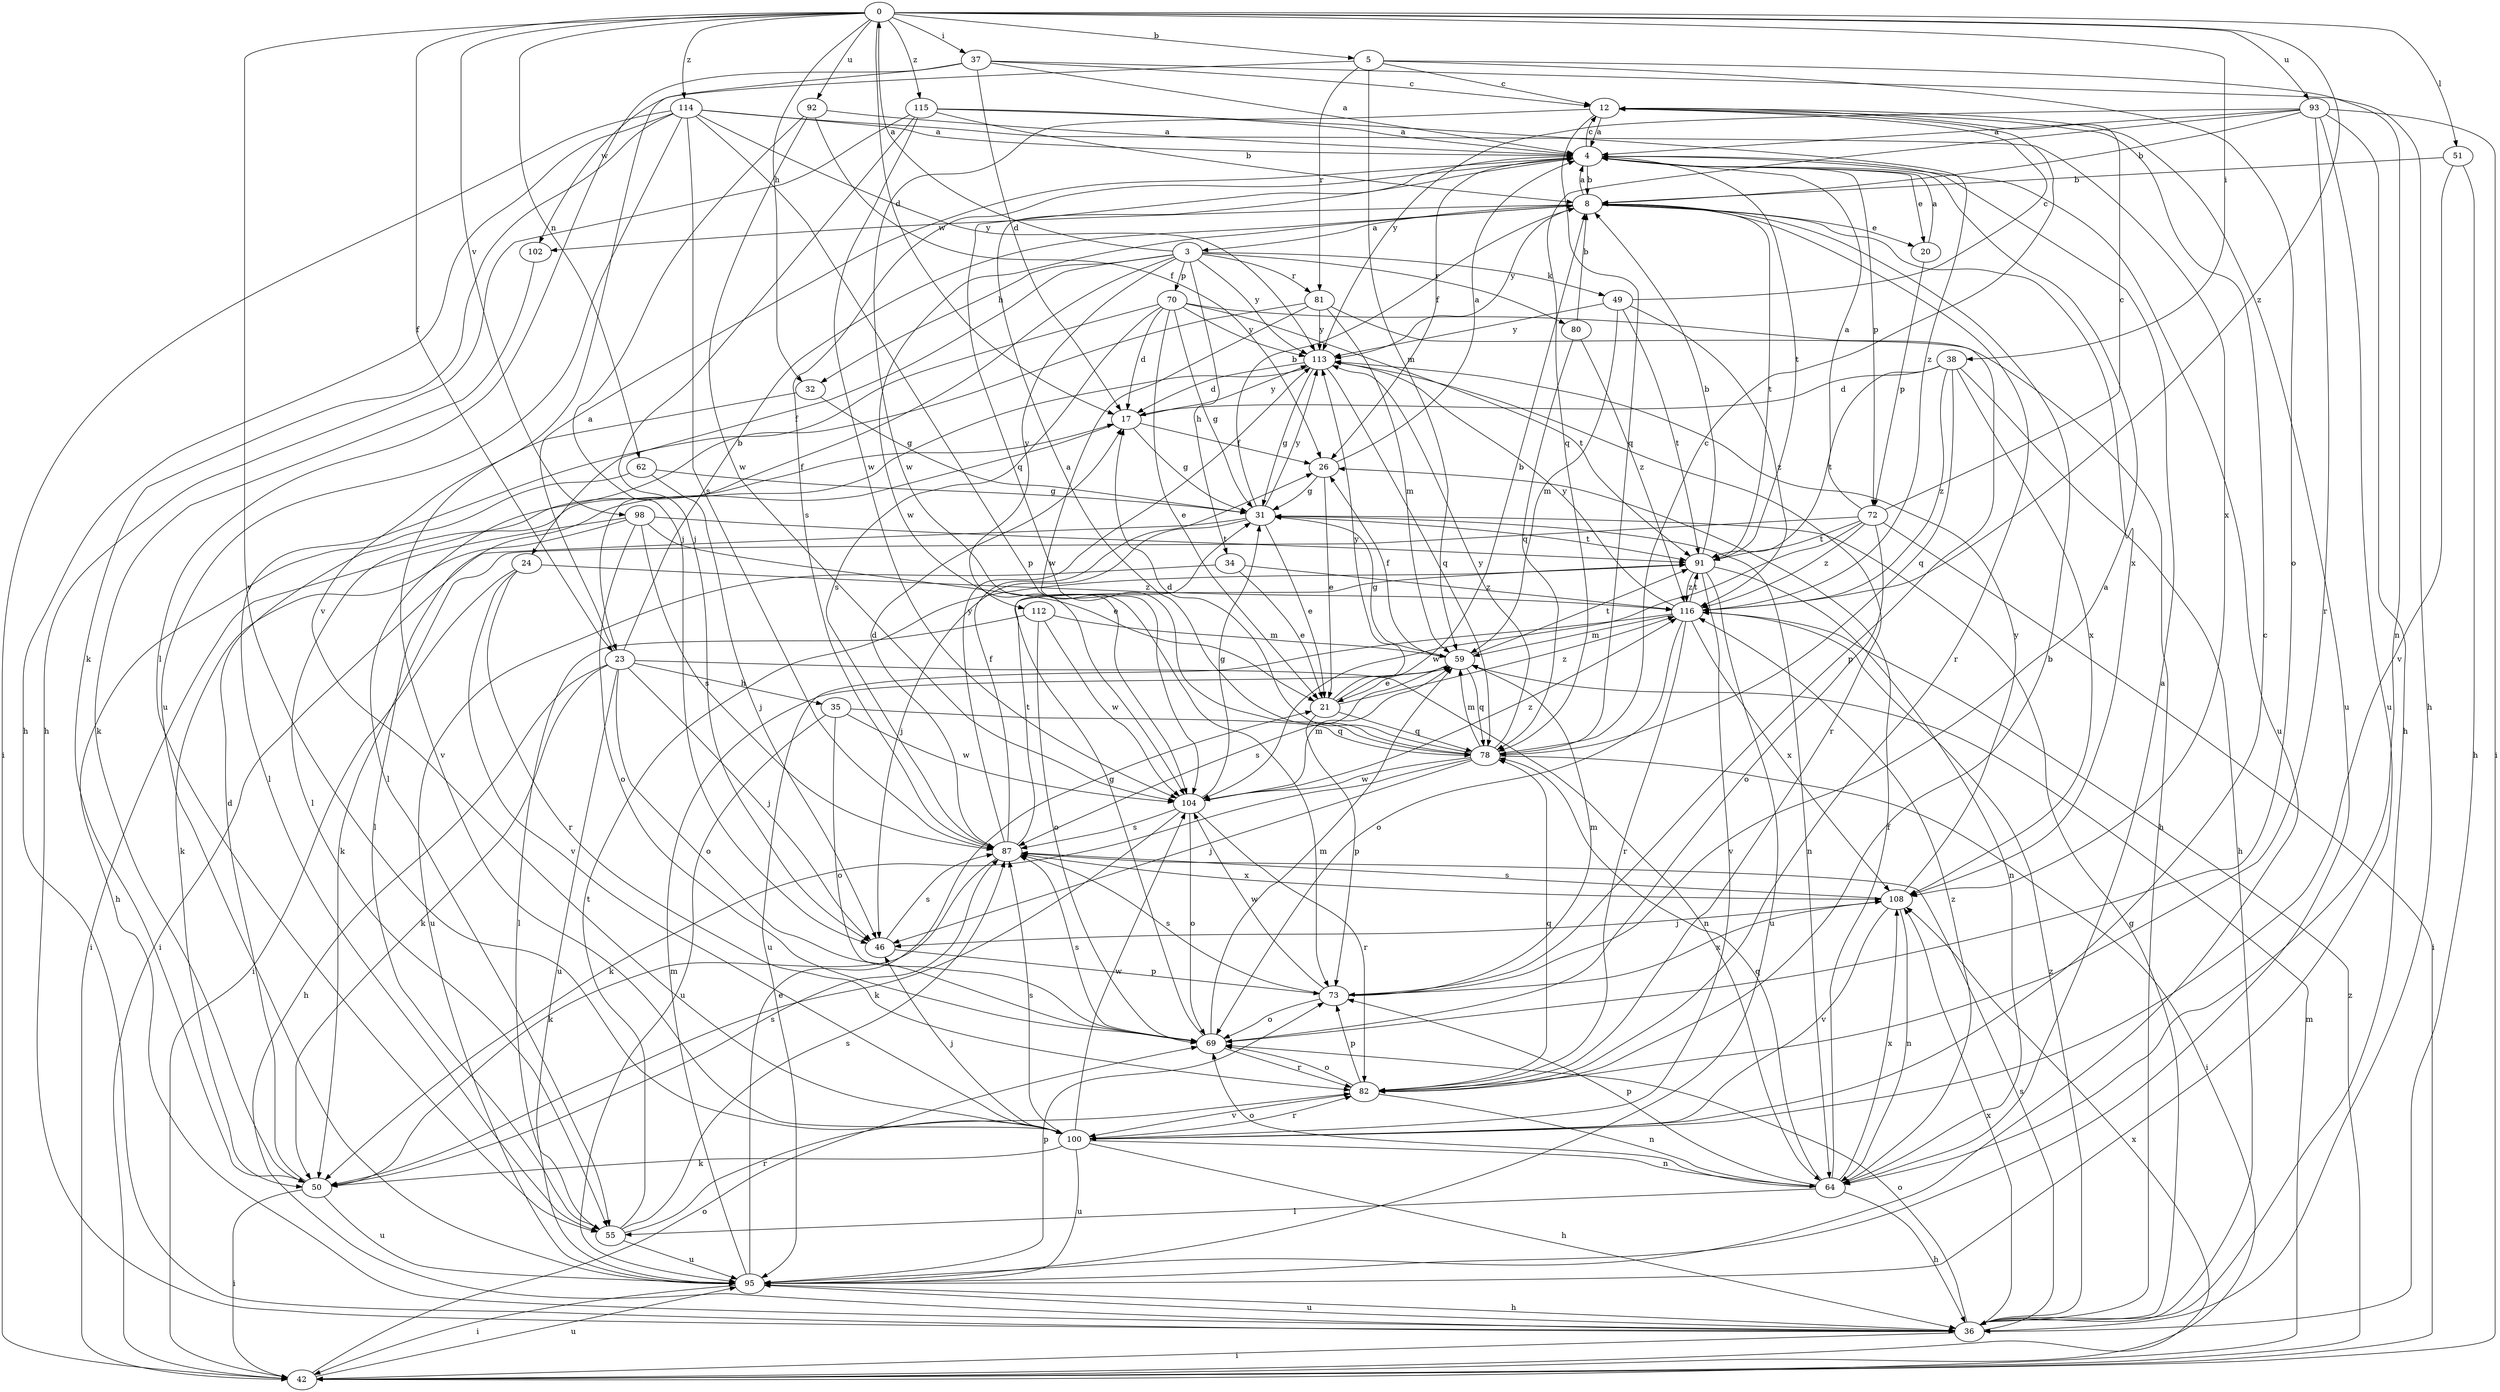 strict digraph  {
0;
3;
4;
5;
8;
12;
17;
20;
21;
23;
24;
26;
31;
32;
34;
35;
36;
37;
38;
42;
46;
49;
50;
51;
55;
59;
62;
64;
69;
70;
72;
73;
78;
80;
81;
82;
87;
91;
92;
93;
95;
98;
100;
102;
104;
108;
112;
113;
114;
115;
116;
0 -> 5  [label=b];
0 -> 17  [label=d];
0 -> 23  [label=f];
0 -> 32  [label=h];
0 -> 37  [label=i];
0 -> 38  [label=i];
0 -> 51  [label=l];
0 -> 62  [label=n];
0 -> 92  [label=u];
0 -> 93  [label=u];
0 -> 98  [label=v];
0 -> 100  [label=v];
0 -> 114  [label=z];
0 -> 115  [label=z];
0 -> 116  [label=z];
3 -> 0  [label=a];
3 -> 23  [label=f];
3 -> 24  [label=f];
3 -> 32  [label=h];
3 -> 34  [label=h];
3 -> 49  [label=k];
3 -> 70  [label=p];
3 -> 80  [label=r];
3 -> 81  [label=r];
3 -> 112  [label=y];
3 -> 113  [label=y];
4 -> 8  [label=b];
4 -> 12  [label=c];
4 -> 20  [label=e];
4 -> 26  [label=f];
4 -> 72  [label=p];
4 -> 78  [label=q];
4 -> 87  [label=s];
4 -> 91  [label=t];
4 -> 95  [label=u];
5 -> 12  [label=c];
5 -> 59  [label=m];
5 -> 64  [label=n];
5 -> 69  [label=o];
5 -> 81  [label=r];
5 -> 102  [label=w];
8 -> 3  [label=a];
8 -> 4  [label=a];
8 -> 20  [label=e];
8 -> 82  [label=r];
8 -> 91  [label=t];
8 -> 102  [label=w];
8 -> 104  [label=w];
8 -> 108  [label=x];
8 -> 113  [label=y];
12 -> 4  [label=a];
12 -> 78  [label=q];
12 -> 95  [label=u];
12 -> 104  [label=w];
17 -> 26  [label=f];
17 -> 31  [label=g];
17 -> 55  [label=l];
17 -> 113  [label=y];
20 -> 4  [label=a];
20 -> 72  [label=p];
21 -> 8  [label=b];
21 -> 73  [label=p];
21 -> 78  [label=q];
21 -> 113  [label=y];
21 -> 116  [label=z];
23 -> 4  [label=a];
23 -> 8  [label=b];
23 -> 35  [label=h];
23 -> 36  [label=h];
23 -> 46  [label=j];
23 -> 50  [label=k];
23 -> 64  [label=n];
23 -> 69  [label=o];
23 -> 95  [label=u];
24 -> 42  [label=i];
24 -> 82  [label=r];
24 -> 100  [label=v];
24 -> 116  [label=z];
26 -> 4  [label=a];
26 -> 21  [label=e];
26 -> 31  [label=g];
31 -> 8  [label=b];
31 -> 21  [label=e];
31 -> 42  [label=i];
31 -> 46  [label=j];
31 -> 64  [label=n];
31 -> 91  [label=t];
31 -> 113  [label=y];
32 -> 31  [label=g];
32 -> 100  [label=v];
34 -> 21  [label=e];
34 -> 95  [label=u];
34 -> 116  [label=z];
35 -> 69  [label=o];
35 -> 78  [label=q];
35 -> 95  [label=u];
35 -> 104  [label=w];
36 -> 31  [label=g];
36 -> 42  [label=i];
36 -> 69  [label=o];
36 -> 87  [label=s];
36 -> 95  [label=u];
36 -> 108  [label=x];
36 -> 116  [label=z];
37 -> 4  [label=a];
37 -> 12  [label=c];
37 -> 17  [label=d];
37 -> 36  [label=h];
37 -> 55  [label=l];
37 -> 100  [label=v];
38 -> 17  [label=d];
38 -> 36  [label=h];
38 -> 78  [label=q];
38 -> 91  [label=t];
38 -> 108  [label=x];
38 -> 116  [label=z];
42 -> 59  [label=m];
42 -> 69  [label=o];
42 -> 95  [label=u];
42 -> 108  [label=x];
42 -> 116  [label=z];
46 -> 73  [label=p];
46 -> 87  [label=s];
49 -> 12  [label=c];
49 -> 59  [label=m];
49 -> 91  [label=t];
49 -> 113  [label=y];
49 -> 116  [label=z];
50 -> 17  [label=d];
50 -> 42  [label=i];
50 -> 87  [label=s];
50 -> 95  [label=u];
51 -> 8  [label=b];
51 -> 36  [label=h];
51 -> 100  [label=v];
55 -> 82  [label=r];
55 -> 87  [label=s];
55 -> 91  [label=t];
55 -> 95  [label=u];
59 -> 21  [label=e];
59 -> 26  [label=f];
59 -> 31  [label=g];
59 -> 78  [label=q];
59 -> 87  [label=s];
59 -> 91  [label=t];
62 -> 31  [label=g];
62 -> 36  [label=h];
62 -> 46  [label=j];
64 -> 4  [label=a];
64 -> 26  [label=f];
64 -> 36  [label=h];
64 -> 55  [label=l];
64 -> 69  [label=o];
64 -> 73  [label=p];
64 -> 78  [label=q];
64 -> 108  [label=x];
64 -> 116  [label=z];
69 -> 31  [label=g];
69 -> 59  [label=m];
69 -> 82  [label=r];
69 -> 87  [label=s];
70 -> 17  [label=d];
70 -> 21  [label=e];
70 -> 31  [label=g];
70 -> 36  [label=h];
70 -> 55  [label=l];
70 -> 87  [label=s];
70 -> 91  [label=t];
70 -> 113  [label=y];
72 -> 4  [label=a];
72 -> 12  [label=c];
72 -> 42  [label=i];
72 -> 50  [label=k];
72 -> 69  [label=o];
72 -> 91  [label=t];
72 -> 104  [label=w];
72 -> 116  [label=z];
73 -> 4  [label=a];
73 -> 59  [label=m];
73 -> 69  [label=o];
73 -> 87  [label=s];
73 -> 104  [label=w];
73 -> 108  [label=x];
78 -> 4  [label=a];
78 -> 12  [label=c];
78 -> 17  [label=d];
78 -> 42  [label=i];
78 -> 46  [label=j];
78 -> 50  [label=k];
78 -> 59  [label=m];
78 -> 104  [label=w];
78 -> 113  [label=y];
80 -> 8  [label=b];
80 -> 78  [label=q];
80 -> 116  [label=z];
81 -> 55  [label=l];
81 -> 59  [label=m];
81 -> 73  [label=p];
81 -> 104  [label=w];
81 -> 113  [label=y];
82 -> 8  [label=b];
82 -> 64  [label=n];
82 -> 69  [label=o];
82 -> 73  [label=p];
82 -> 78  [label=q];
82 -> 100  [label=v];
87 -> 17  [label=d];
87 -> 26  [label=f];
87 -> 50  [label=k];
87 -> 91  [label=t];
87 -> 108  [label=x];
87 -> 113  [label=y];
91 -> 8  [label=b];
91 -> 64  [label=n];
91 -> 95  [label=u];
91 -> 100  [label=v];
91 -> 116  [label=z];
92 -> 4  [label=a];
92 -> 26  [label=f];
92 -> 46  [label=j];
92 -> 104  [label=w];
93 -> 4  [label=a];
93 -> 8  [label=b];
93 -> 36  [label=h];
93 -> 42  [label=i];
93 -> 78  [label=q];
93 -> 82  [label=r];
93 -> 95  [label=u];
93 -> 113  [label=y];
95 -> 21  [label=e];
95 -> 36  [label=h];
95 -> 42  [label=i];
95 -> 59  [label=m];
95 -> 73  [label=p];
98 -> 21  [label=e];
98 -> 42  [label=i];
98 -> 50  [label=k];
98 -> 69  [label=o];
98 -> 87  [label=s];
98 -> 91  [label=t];
100 -> 12  [label=c];
100 -> 36  [label=h];
100 -> 46  [label=j];
100 -> 50  [label=k];
100 -> 64  [label=n];
100 -> 82  [label=r];
100 -> 87  [label=s];
100 -> 95  [label=u];
100 -> 104  [label=w];
102 -> 50  [label=k];
104 -> 31  [label=g];
104 -> 50  [label=k];
104 -> 59  [label=m];
104 -> 69  [label=o];
104 -> 82  [label=r];
104 -> 87  [label=s];
104 -> 116  [label=z];
108 -> 46  [label=j];
108 -> 64  [label=n];
108 -> 87  [label=s];
108 -> 100  [label=v];
108 -> 113  [label=y];
112 -> 55  [label=l];
112 -> 59  [label=m];
112 -> 69  [label=o];
112 -> 104  [label=w];
113 -> 17  [label=d];
113 -> 31  [label=g];
113 -> 55  [label=l];
113 -> 78  [label=q];
113 -> 82  [label=r];
114 -> 4  [label=a];
114 -> 36  [label=h];
114 -> 42  [label=i];
114 -> 50  [label=k];
114 -> 73  [label=p];
114 -> 87  [label=s];
114 -> 95  [label=u];
114 -> 108  [label=x];
114 -> 113  [label=y];
115 -> 4  [label=a];
115 -> 8  [label=b];
115 -> 36  [label=h];
115 -> 46  [label=j];
115 -> 104  [label=w];
115 -> 116  [label=z];
116 -> 59  [label=m];
116 -> 69  [label=o];
116 -> 82  [label=r];
116 -> 91  [label=t];
116 -> 95  [label=u];
116 -> 108  [label=x];
116 -> 113  [label=y];
}

